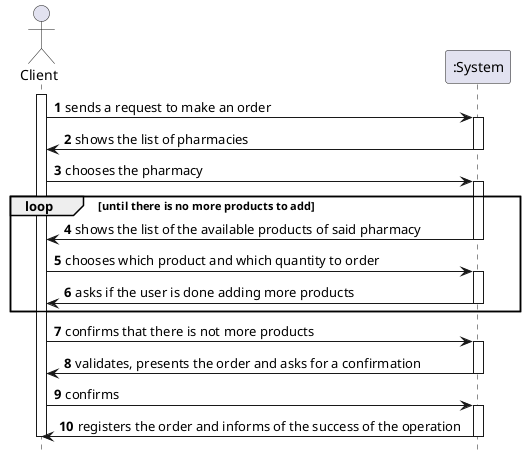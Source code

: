 @startuml
autonumber
hide footbox

actor "Client" as CL
participant ":System" as SYST

activate CL

CL -> SYST : sends a request to make an order
activate SYST
SYST -> CL : shows the list of pharmacies
deactivate SYST

CL -> SYST : chooses the pharmacy
activate SYST
loop until there is no more products to add
SYST -> CL : shows the list of the available products of said pharmacy
deactivate SYST

CL -> SYST : chooses which product and which quantity to order
activate SYST
SYST -> CL : asks if the user is done adding more products
deactivate SYST
end

CL -> SYST : confirms that there is not more products
activate SYST
SYST -> CL : validates, presents the order and asks for a confirmation
deactivate SYST

CL -> SYST : confirms
activate SYST
SYST -> CL : registers the order and informs of the success of the operation
deactivate SYST

deactivate CL

@enduml